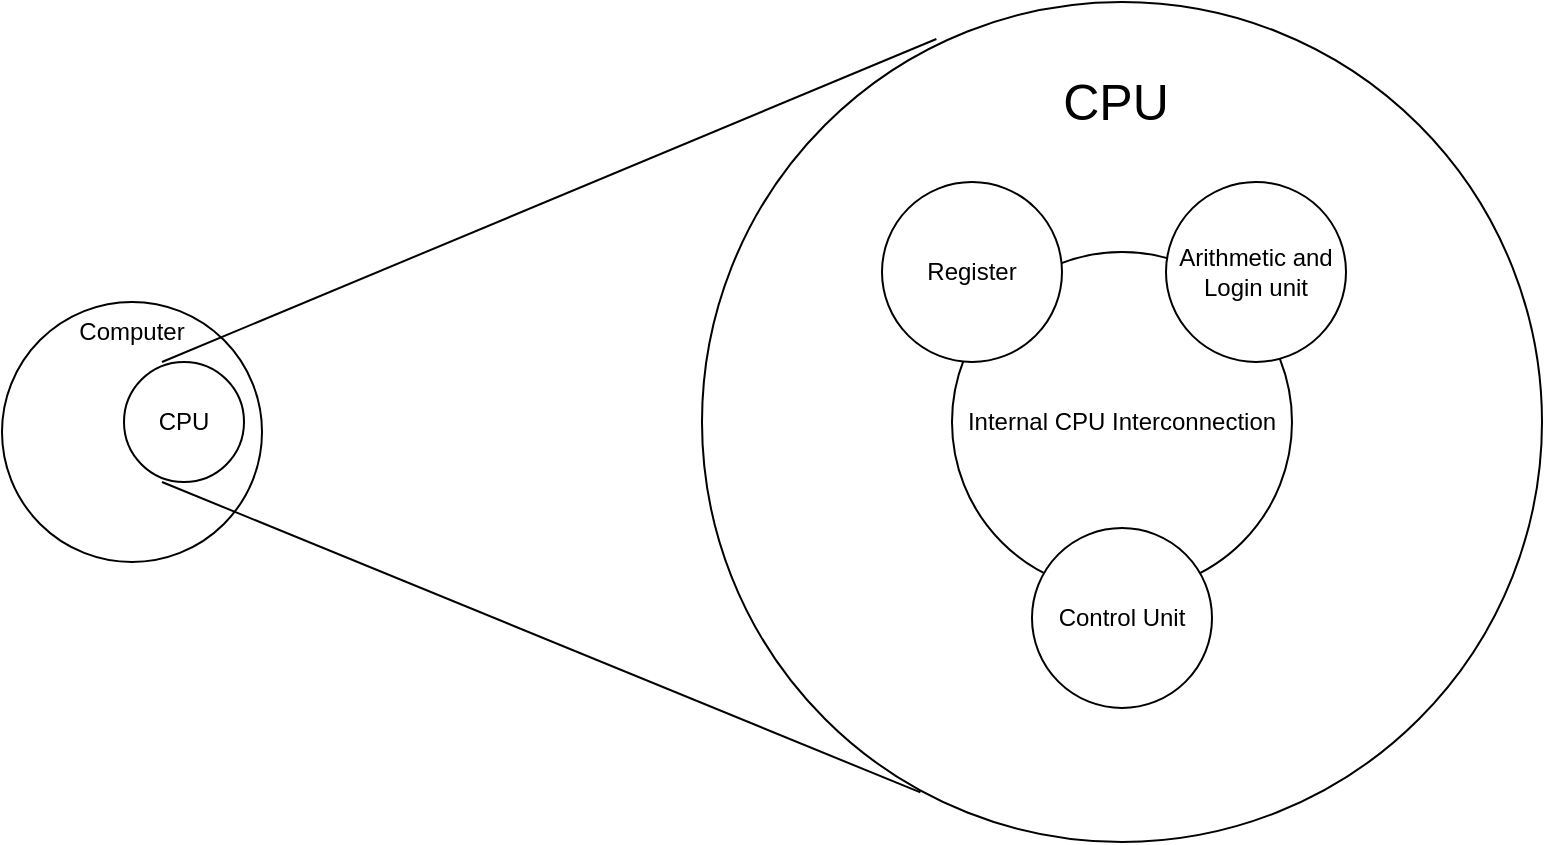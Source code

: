 <mxfile version="22.1.21" type="github">
  <diagram name="Page-1" id="0wFrSxKKMknX827UA1au">
    <mxGraphModel dx="1050" dy="522" grid="1" gridSize="10" guides="1" tooltips="1" connect="1" arrows="1" fold="1" page="1" pageScale="1" pageWidth="850" pageHeight="1100" math="0" shadow="0">
      <root>
        <mxCell id="0" />
        <mxCell id="1" parent="0" />
        <mxCell id="xtBv_NrNdRKm0Ncn4--s-3" value="" style="ellipse;whiteSpace=wrap;html=1;aspect=fixed;" vertex="1" parent="1">
          <mxGeometry x="380" y="70" width="420" height="420" as="geometry" />
        </mxCell>
        <mxCell id="xtBv_NrNdRKm0Ncn4--s-4" value="Internal CPU Interconnection" style="ellipse;whiteSpace=wrap;html=1;aspect=fixed;" vertex="1" parent="1">
          <mxGeometry x="505" y="195" width="170" height="170" as="geometry" />
        </mxCell>
        <mxCell id="xtBv_NrNdRKm0Ncn4--s-5" value="Control Unit" style="ellipse;whiteSpace=wrap;html=1;aspect=fixed;" vertex="1" parent="1">
          <mxGeometry x="545" y="333" width="90" height="90" as="geometry" />
        </mxCell>
        <mxCell id="xtBv_NrNdRKm0Ncn4--s-2" value="Register" style="ellipse;whiteSpace=wrap;html=1;aspect=fixed;" vertex="1" parent="1">
          <mxGeometry x="470" y="160" width="90" height="90" as="geometry" />
        </mxCell>
        <mxCell id="xtBv_NrNdRKm0Ncn4--s-1" value="Arithmetic and Login unit" style="ellipse;whiteSpace=wrap;html=1;aspect=fixed;" vertex="1" parent="1">
          <mxGeometry x="612" y="160" width="90" height="90" as="geometry" />
        </mxCell>
        <mxCell id="xtBv_NrNdRKm0Ncn4--s-11" value="CPU" style="text;html=1;strokeColor=none;fillColor=none;align=center;verticalAlign=middle;whiteSpace=wrap;rounded=0;fontSize=25;" vertex="1" parent="1">
          <mxGeometry x="552" y="104" width="70" height="30" as="geometry" />
        </mxCell>
        <mxCell id="xtBv_NrNdRKm0Ncn4--s-12" value="" style="ellipse;whiteSpace=wrap;html=1;aspect=fixed;" vertex="1" parent="1">
          <mxGeometry x="30" y="220" width="130" height="130" as="geometry" />
        </mxCell>
        <mxCell id="xtBv_NrNdRKm0Ncn4--s-13" value="CPU" style="ellipse;whiteSpace=wrap;html=1;aspect=fixed;" vertex="1" parent="1">
          <mxGeometry x="91" y="250" width="60" height="60" as="geometry" />
        </mxCell>
        <mxCell id="xtBv_NrNdRKm0Ncn4--s-14" value="Computer" style="text;html=1;strokeColor=none;fillColor=none;align=center;verticalAlign=middle;whiteSpace=wrap;rounded=0;" vertex="1" parent="1">
          <mxGeometry x="65" y="220" width="60" height="30" as="geometry" />
        </mxCell>
        <mxCell id="xtBv_NrNdRKm0Ncn4--s-15" value="" style="endArrow=none;html=1;rounded=0;entryX=0.279;entryY=0.044;entryDx=0;entryDy=0;entryPerimeter=0;" edge="1" parent="1" target="xtBv_NrNdRKm0Ncn4--s-3">
          <mxGeometry width="50" height="50" relative="1" as="geometry">
            <mxPoint x="110" y="250" as="sourcePoint" />
            <mxPoint x="160" y="200" as="targetPoint" />
          </mxGeometry>
        </mxCell>
        <mxCell id="xtBv_NrNdRKm0Ncn4--s-16" value="" style="endArrow=none;html=1;rounded=0;entryX=0.26;entryY=0.941;entryDx=0;entryDy=0;entryPerimeter=0;" edge="1" parent="1" target="xtBv_NrNdRKm0Ncn4--s-3">
          <mxGeometry width="50" height="50" relative="1" as="geometry">
            <mxPoint x="110" y="310" as="sourcePoint" />
            <mxPoint x="160" y="260" as="targetPoint" />
          </mxGeometry>
        </mxCell>
      </root>
    </mxGraphModel>
  </diagram>
</mxfile>
